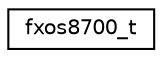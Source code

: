 digraph "Graphical Class Hierarchy"
{
 // LATEX_PDF_SIZE
  edge [fontname="Helvetica",fontsize="10",labelfontname="Helvetica",labelfontsize="10"];
  node [fontname="Helvetica",fontsize="10",shape=record];
  rankdir="LR";
  Node0 [label="fxos8700_t",height=0.2,width=0.4,color="black", fillcolor="white", style="filled",URL="$structfxos8700__t.html",tooltip="Device descriptor for a FXOS8700 device."];
}

